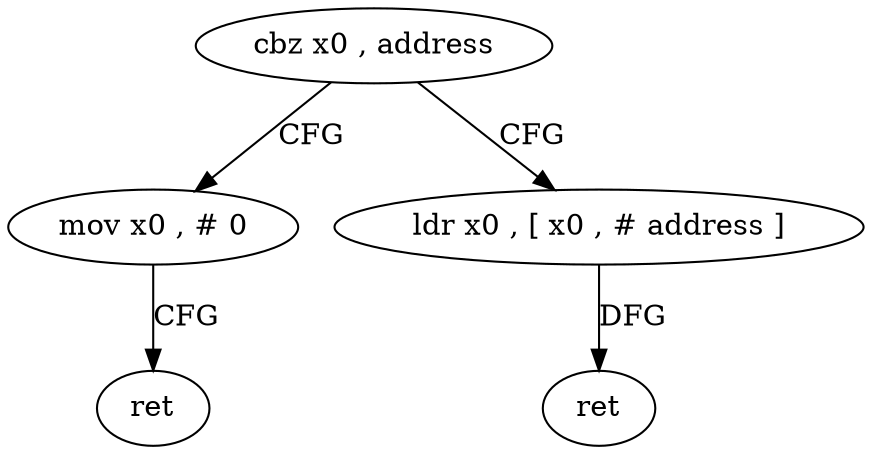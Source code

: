 digraph "func" {
"4287832" [label = "cbz x0 , address" ]
"4287844" [label = "mov x0 , # 0" ]
"4287836" [label = "ldr x0 , [ x0 , # address ]" ]
"4287848" [label = "ret" ]
"4287840" [label = "ret" ]
"4287832" -> "4287844" [ label = "CFG" ]
"4287832" -> "4287836" [ label = "CFG" ]
"4287844" -> "4287848" [ label = "CFG" ]
"4287836" -> "4287840" [ label = "DFG" ]
}
